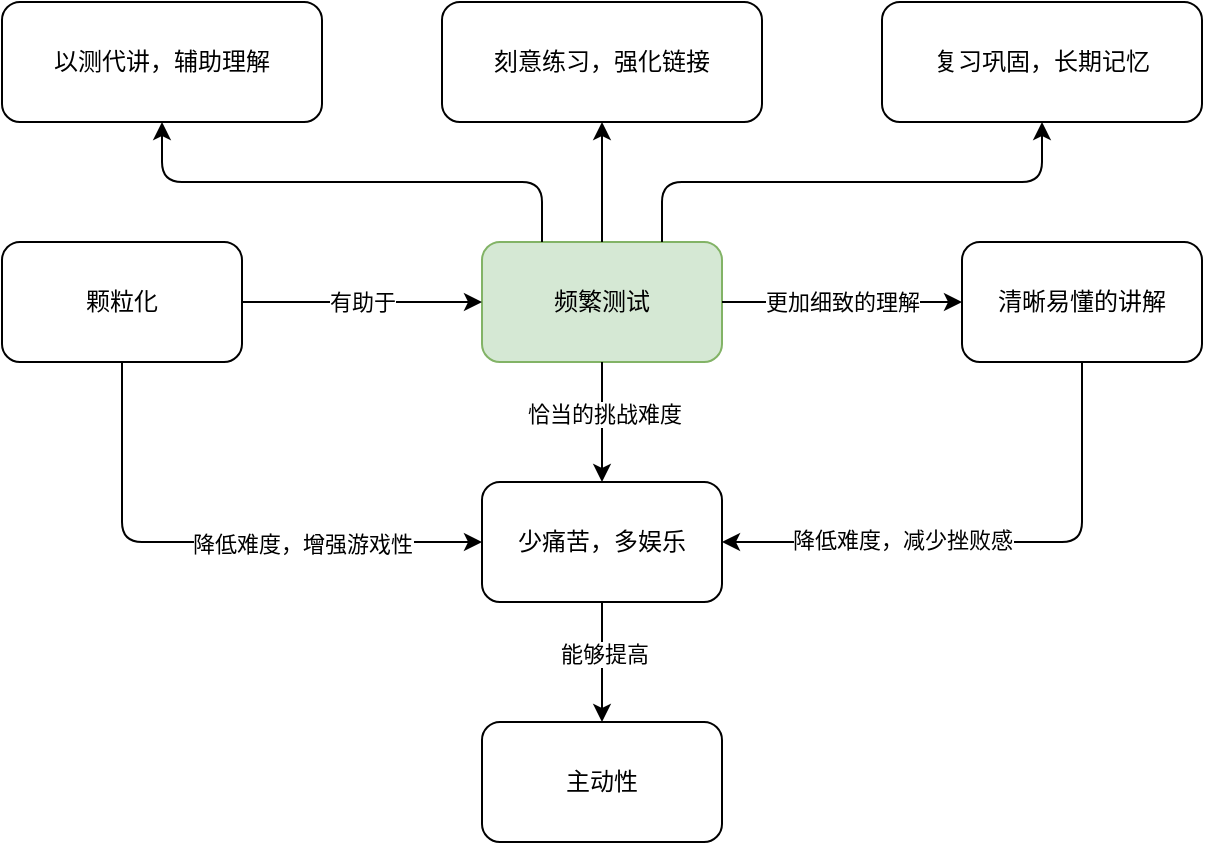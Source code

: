 <mxfile version="16.5.1" type="device"><diagram id="iUVhY1xpQ6CyfBs-lPUH" name="Page-1"><mxGraphModel dx="946" dy="582" grid="1" gridSize="10" guides="1" tooltips="1" connect="1" arrows="1" fold="1" page="1" pageScale="1" pageWidth="1169" pageHeight="827" math="0" shadow="0"><root><mxCell id="0"/><mxCell id="1" parent="0"/><mxCell id="cEmDlul8FKENVb2YKkIQ-1" value="频繁测试" style="rounded=1;whiteSpace=wrap;html=1;fillColor=#d5e8d4;strokeColor=#82b366;" parent="1" vertex="1"><mxGeometry x="400" y="280" width="120" height="60" as="geometry"/></mxCell><mxCell id="cEmDlul8FKENVb2YKkIQ-2" value="少痛苦，多娱乐" style="rounded=1;whiteSpace=wrap;html=1;" parent="1" vertex="1"><mxGeometry x="400" y="400" width="120" height="60" as="geometry"/></mxCell><mxCell id="cEmDlul8FKENVb2YKkIQ-3" value="" style="endArrow=classic;html=1;rounded=0;entryX=0.5;entryY=0;entryDx=0;entryDy=0;exitX=0.5;exitY=1;exitDx=0;exitDy=0;" parent="1" source="cEmDlul8FKENVb2YKkIQ-1" target="cEmDlul8FKENVb2YKkIQ-2" edge="1"><mxGeometry width="50" height="50" relative="1" as="geometry"><mxPoint x="460" y="330" as="sourcePoint"/><mxPoint x="510" y="280" as="targetPoint"/></mxGeometry></mxCell><mxCell id="cEmDlul8FKENVb2YKkIQ-7" value="恰当的挑战难度" style="edgeLabel;html=1;align=center;verticalAlign=middle;resizable=0;points=[];" parent="cEmDlul8FKENVb2YKkIQ-3" vertex="1" connectable="0"><mxGeometry x="-0.133" y="1" relative="1" as="geometry"><mxPoint as="offset"/></mxGeometry></mxCell><mxCell id="cEmDlul8FKENVb2YKkIQ-4" value="主动性" style="rounded=1;whiteSpace=wrap;html=1;" parent="1" vertex="1"><mxGeometry x="400" y="520" width="120" height="60" as="geometry"/></mxCell><mxCell id="cEmDlul8FKENVb2YKkIQ-5" value="" style="endArrow=classic;html=1;rounded=0;entryX=0.5;entryY=0;entryDx=0;entryDy=0;exitX=0.5;exitY=1;exitDx=0;exitDy=0;" parent="1" source="cEmDlul8FKENVb2YKkIQ-2" target="cEmDlul8FKENVb2YKkIQ-4" edge="1"><mxGeometry width="50" height="50" relative="1" as="geometry"><mxPoint x="490" y="440" as="sourcePoint"/><mxPoint x="510" y="280" as="targetPoint"/></mxGeometry></mxCell><mxCell id="cEmDlul8FKENVb2YKkIQ-6" value="能够提高" style="edgeLabel;html=1;align=center;verticalAlign=middle;resizable=0;points=[];" parent="cEmDlul8FKENVb2YKkIQ-5" vertex="1" connectable="0"><mxGeometry x="-0.133" y="1" relative="1" as="geometry"><mxPoint as="offset"/></mxGeometry></mxCell><mxCell id="cEmDlul8FKENVb2YKkIQ-8" value="颗粒化" style="rounded=1;whiteSpace=wrap;html=1;" parent="1" vertex="1"><mxGeometry x="160" y="280" width="120" height="60" as="geometry"/></mxCell><mxCell id="cEmDlul8FKENVb2YKkIQ-9" value="有助于" style="endArrow=classic;html=1;rounded=0;entryX=0;entryY=0.5;entryDx=0;entryDy=0;exitX=1;exitY=0.5;exitDx=0;exitDy=0;" parent="1" source="cEmDlul8FKENVb2YKkIQ-8" target="cEmDlul8FKENVb2YKkIQ-1" edge="1"><mxGeometry width="50" height="50" relative="1" as="geometry"><mxPoint x="460" y="410" as="sourcePoint"/><mxPoint x="510" y="360" as="targetPoint"/></mxGeometry></mxCell><mxCell id="cEmDlul8FKENVb2YKkIQ-10" value="" style="edgeStyle=segmentEdgeStyle;endArrow=classic;html=1;rounded=1;exitX=0.5;exitY=1;exitDx=0;exitDy=0;entryX=0;entryY=0.5;entryDx=0;entryDy=0;" parent="1" source="cEmDlul8FKENVb2YKkIQ-8" target="cEmDlul8FKENVb2YKkIQ-2" edge="1"><mxGeometry width="50" height="50" relative="1" as="geometry"><mxPoint x="460" y="410" as="sourcePoint"/><mxPoint x="510" y="360" as="targetPoint"/><Array as="points"><mxPoint x="220" y="430"/></Array></mxGeometry></mxCell><mxCell id="cEmDlul8FKENVb2YKkIQ-11" value="降低难度，增强游戏性" style="edgeLabel;html=1;align=center;verticalAlign=middle;resizable=0;points=[];" parent="cEmDlul8FKENVb2YKkIQ-10" vertex="1" connectable="0"><mxGeometry x="0.333" y="-1" relative="1" as="geometry"><mxPoint as="offset"/></mxGeometry></mxCell><mxCell id="cEmDlul8FKENVb2YKkIQ-12" value="清晰易懂的讲解" style="rounded=1;whiteSpace=wrap;html=1;" parent="1" vertex="1"><mxGeometry x="640" y="280" width="120" height="60" as="geometry"/></mxCell><mxCell id="cEmDlul8FKENVb2YKkIQ-13" value="" style="edgeStyle=segmentEdgeStyle;endArrow=classic;html=1;rounded=1;exitX=0.5;exitY=1;exitDx=0;exitDy=0;entryX=1;entryY=0.5;entryDx=0;entryDy=0;" parent="1" source="cEmDlul8FKENVb2YKkIQ-12" target="cEmDlul8FKENVb2YKkIQ-2" edge="1"><mxGeometry width="50" height="50" relative="1" as="geometry"><mxPoint x="230" y="350" as="sourcePoint"/><mxPoint x="540" y="440" as="targetPoint"/><Array as="points"><mxPoint x="700" y="430"/></Array></mxGeometry></mxCell><mxCell id="cEmDlul8FKENVb2YKkIQ-14" value="降低难度，减少挫败感" style="edgeLabel;html=1;align=center;verticalAlign=middle;resizable=0;points=[];" parent="cEmDlul8FKENVb2YKkIQ-13" vertex="1" connectable="0"><mxGeometry x="0.333" y="-1" relative="1" as="geometry"><mxPoint as="offset"/></mxGeometry></mxCell><mxCell id="cEmDlul8FKENVb2YKkIQ-16" value="更加细致的理解" style="endArrow=classic;html=1;rounded=1;entryX=0;entryY=0.5;entryDx=0;entryDy=0;exitX=1;exitY=0.5;exitDx=0;exitDy=0;" parent="1" source="cEmDlul8FKENVb2YKkIQ-1" target="cEmDlul8FKENVb2YKkIQ-12" edge="1"><mxGeometry width="50" height="50" relative="1" as="geometry"><mxPoint x="460" y="420" as="sourcePoint"/><mxPoint x="510" y="370" as="targetPoint"/></mxGeometry></mxCell><mxCell id="cEmDlul8FKENVb2YKkIQ-17" value="刻意练习，强化链接" style="rounded=1;whiteSpace=wrap;html=1;" parent="1" vertex="1"><mxGeometry x="380" y="160" width="160" height="60" as="geometry"/></mxCell><mxCell id="cEmDlul8FKENVb2YKkIQ-18" value="" style="endArrow=classic;html=1;rounded=1;entryX=0.5;entryY=1;entryDx=0;entryDy=0;" parent="1" source="cEmDlul8FKENVb2YKkIQ-1" target="cEmDlul8FKENVb2YKkIQ-17" edge="1"><mxGeometry width="50" height="50" relative="1" as="geometry"><mxPoint x="480" y="250" as="sourcePoint"/><mxPoint x="510" y="370" as="targetPoint"/></mxGeometry></mxCell><mxCell id="cEmDlul8FKENVb2YKkIQ-20" value="复习巩固，长期记忆" style="rounded=1;whiteSpace=wrap;html=1;" parent="1" vertex="1"><mxGeometry x="600" y="160" width="160" height="60" as="geometry"/></mxCell><mxCell id="cEmDlul8FKENVb2YKkIQ-21" value="" style="edgeStyle=elbowEdgeStyle;elbow=vertical;endArrow=classic;html=1;rounded=1;entryX=0.5;entryY=1;entryDx=0;entryDy=0;exitX=0.75;exitY=0;exitDx=0;exitDy=0;" parent="1" source="cEmDlul8FKENVb2YKkIQ-1" target="cEmDlul8FKENVb2YKkIQ-20" edge="1"><mxGeometry width="50" height="50" relative="1" as="geometry"><mxPoint x="460" y="320" as="sourcePoint"/><mxPoint x="510" y="270" as="targetPoint"/></mxGeometry></mxCell><mxCell id="cEmDlul8FKENVb2YKkIQ-22" value="以测代讲，辅助理解" style="rounded=1;whiteSpace=wrap;html=1;" parent="1" vertex="1"><mxGeometry x="160" y="160" width="160" height="60" as="geometry"/></mxCell><mxCell id="cEmDlul8FKENVb2YKkIQ-23" value="" style="edgeStyle=elbowEdgeStyle;elbow=vertical;endArrow=classic;html=1;rounded=1;entryX=0.5;entryY=1;entryDx=0;entryDy=0;exitX=0.25;exitY=0;exitDx=0;exitDy=0;" parent="1" source="cEmDlul8FKENVb2YKkIQ-1" target="cEmDlul8FKENVb2YKkIQ-22" edge="1"><mxGeometry width="50" height="50" relative="1" as="geometry"><mxPoint x="500" y="290" as="sourcePoint"/><mxPoint x="690" y="230" as="targetPoint"/></mxGeometry></mxCell></root></mxGraphModel></diagram></mxfile>